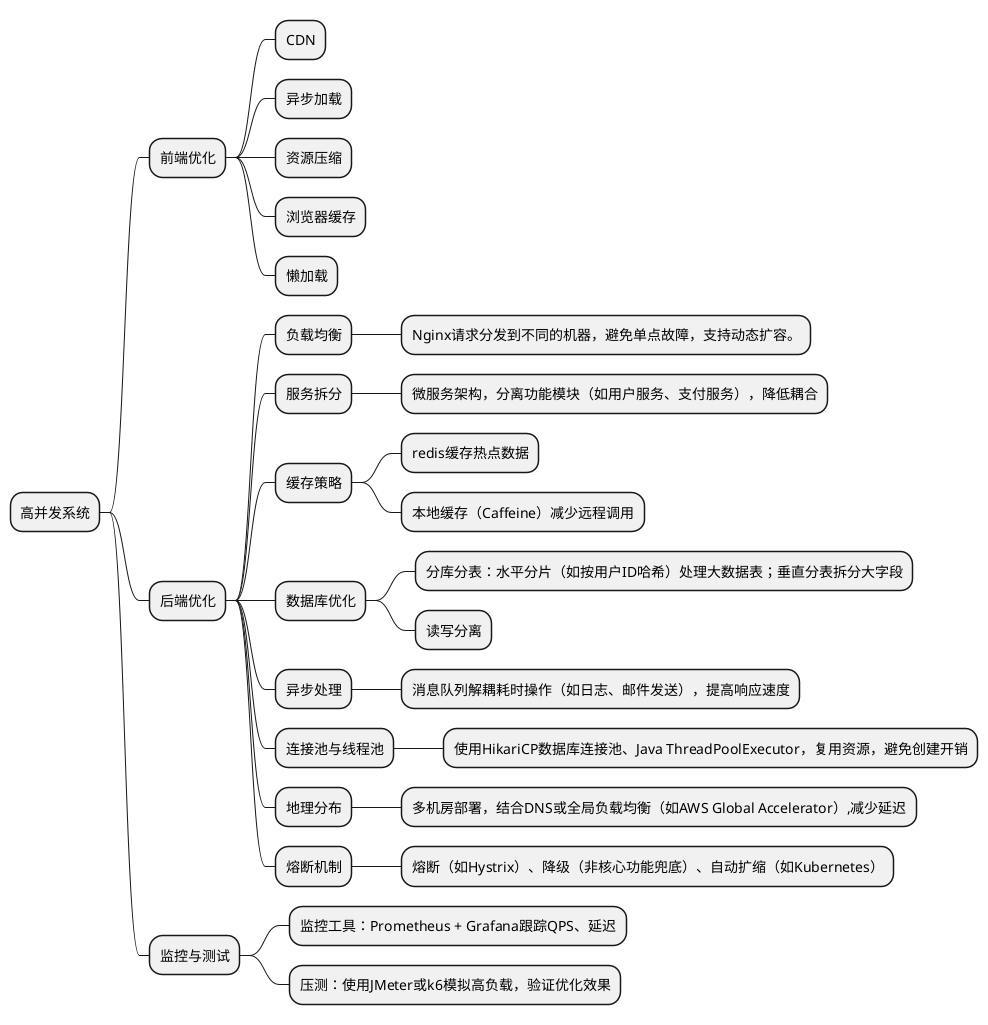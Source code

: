 @startmindmap
'https://plantuml.com/mindmap-diagram

* 高并发系统
** 前端优化
*** CDN
*** 异步加载
*** 资源压缩
*** 浏览器缓存
*** 懒加载

** 后端优化
*** 负载均衡
**** Nginx请求分发到不同的机器，避免单点故障，支持动态扩容。
*** 服务拆分
**** 微服务架构，分离功能模块（如用户服务、支付服务），降低耦合
*** 缓存策略
**** redis缓存热点数据
**** 本地缓存（Caffeine）减少远程调用
*** 数据库优化
**** 分库分表：水平分片（如按用户ID哈希）处理大数据表；垂直分表拆分大字段
**** 读写分离
*** 异步处理
**** 消息队列解耦耗时操作（如日志、邮件发送），提高响应速度
*** 连接池与线程池
**** 使用HikariCP数据库连接池、Java ThreadPoolExecutor，复用资源，避免创建开销
*** 地理分布
**** 多机房部署，结合DNS或全局负载均衡（如AWS Global Accelerator）,减少延迟
*** 熔断机制
**** 熔断（如Hystrix）、降级（非核心功能兜底）、自动扩缩（如Kubernetes）
** 监控与测试
*** 监控工具：Prometheus + Grafana跟踪QPS、延迟
*** 压测：使用JMeter或k6模拟高负载，验证优化效果
@endmindmap
